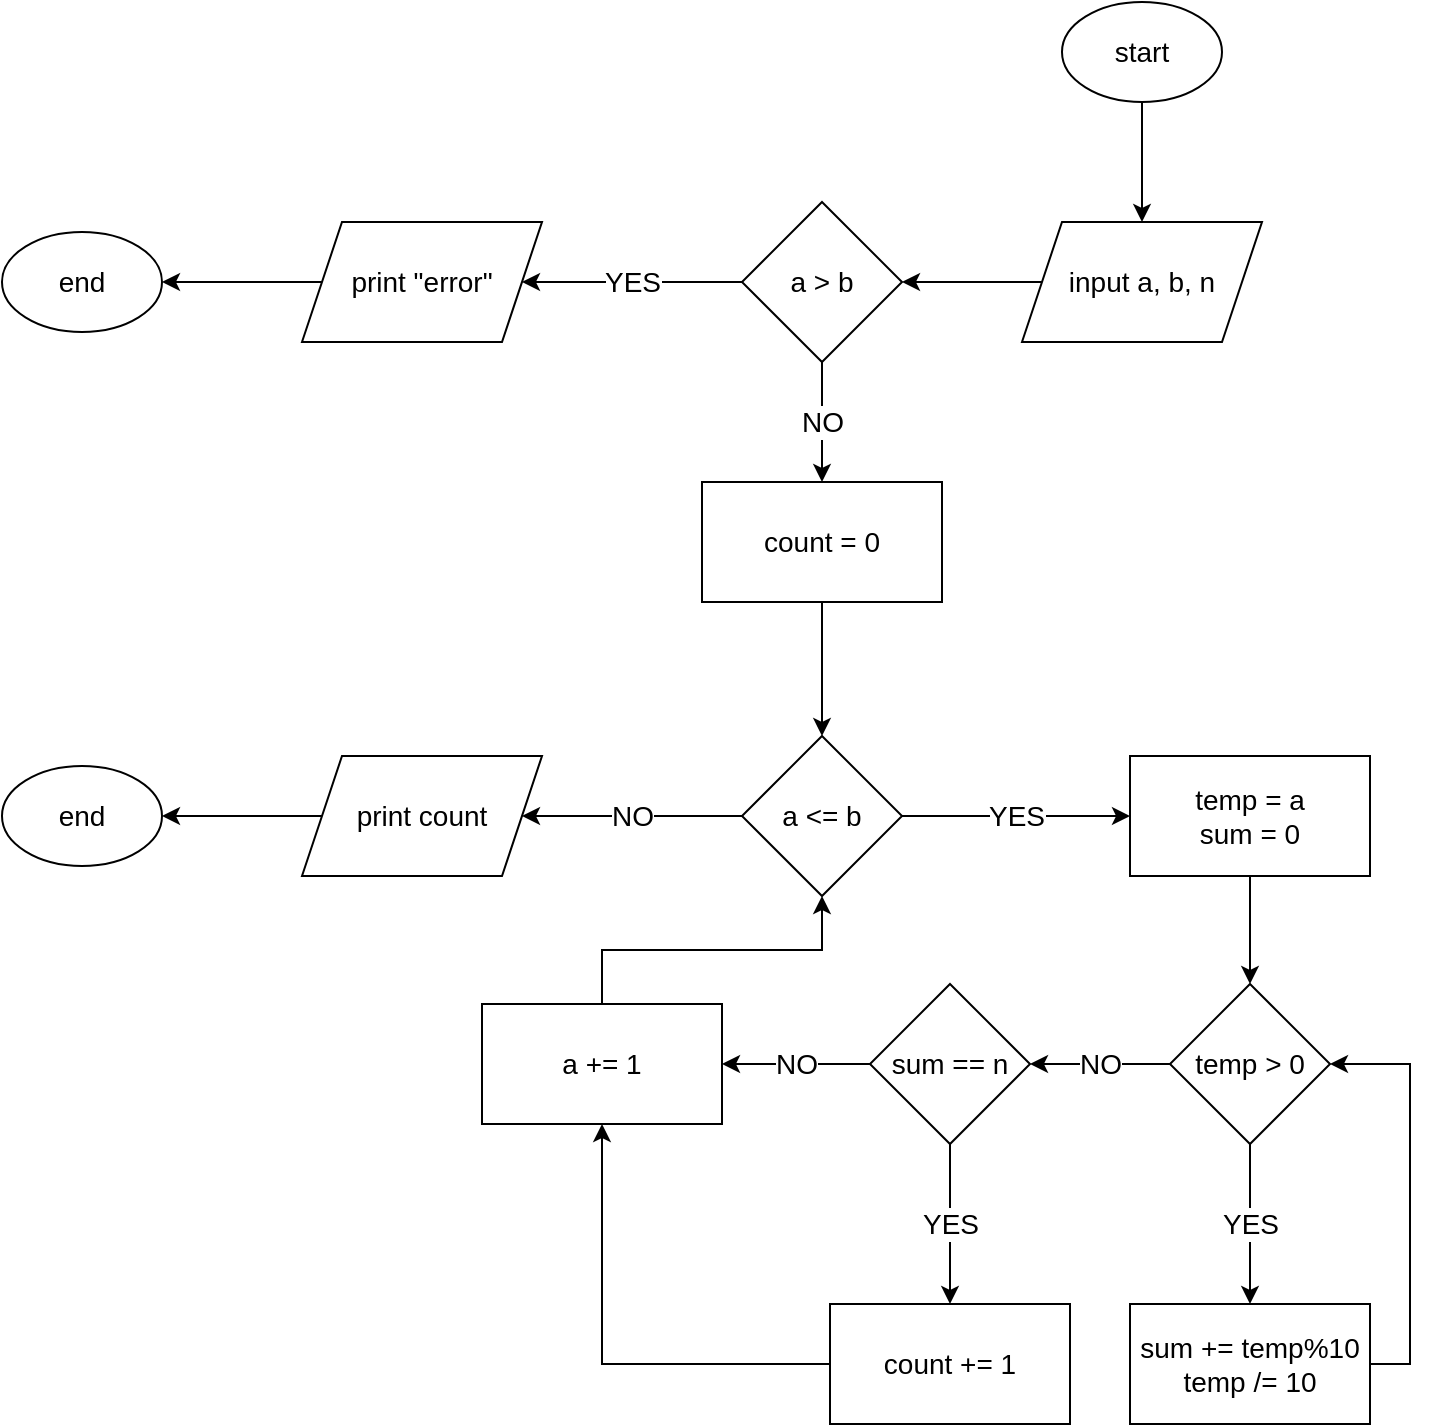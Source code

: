 <mxfile version="20.3.0" type="device"><diagram id="qzhDYE3-TI6KOn_blapx" name="Page-1"><mxGraphModel dx="1038" dy="579" grid="1" gridSize="10" guides="1" tooltips="1" connect="1" arrows="1" fold="1" page="1" pageScale="1" pageWidth="1200" pageHeight="1100" math="0" shadow="0"><root><mxCell id="0"/><mxCell id="1" parent="0"/><mxCell id="tqcAW36PwdrzYbxMrujB-3" style="edgeStyle=orthogonalEdgeStyle;rounded=0;orthogonalLoop=1;jettySize=auto;html=1;exitX=0.5;exitY=1;exitDx=0;exitDy=0;entryX=0.5;entryY=0;entryDx=0;entryDy=0;fontSize=14;" edge="1" parent="1" source="tqcAW36PwdrzYbxMrujB-1" target="tqcAW36PwdrzYbxMrujB-2"><mxGeometry relative="1" as="geometry"/></mxCell><mxCell id="tqcAW36PwdrzYbxMrujB-1" value="&lt;font style=&quot;font-size: 14px;&quot;&gt;start&lt;/font&gt;" style="ellipse;whiteSpace=wrap;html=1;" vertex="1" parent="1"><mxGeometry x="580" y="50" width="80" height="50" as="geometry"/></mxCell><mxCell id="tqcAW36PwdrzYbxMrujB-5" style="edgeStyle=orthogonalEdgeStyle;rounded=0;orthogonalLoop=1;jettySize=auto;html=1;exitX=0;exitY=0.5;exitDx=0;exitDy=0;entryX=1;entryY=0.5;entryDx=0;entryDy=0;fontSize=14;" edge="1" parent="1" source="tqcAW36PwdrzYbxMrujB-2" target="tqcAW36PwdrzYbxMrujB-4"><mxGeometry relative="1" as="geometry"/></mxCell><mxCell id="tqcAW36PwdrzYbxMrujB-2" value="input a, b, n" style="shape=parallelogram;perimeter=parallelogramPerimeter;whiteSpace=wrap;html=1;fixedSize=1;fontSize=14;" vertex="1" parent="1"><mxGeometry x="560" y="160" width="120" height="60" as="geometry"/></mxCell><mxCell id="tqcAW36PwdrzYbxMrujB-4" value="a &amp;gt; b" style="rhombus;whiteSpace=wrap;html=1;fontSize=14;" vertex="1" parent="1"><mxGeometry x="420" y="150" width="80" height="80" as="geometry"/></mxCell><mxCell id="tqcAW36PwdrzYbxMrujB-6" value="" style="endArrow=classic;html=1;rounded=0;fontSize=14;exitX=0;exitY=0.5;exitDx=0;exitDy=0;" edge="1" parent="1" source="tqcAW36PwdrzYbxMrujB-4" target="tqcAW36PwdrzYbxMrujB-8"><mxGeometry relative="1" as="geometry"><mxPoint x="400" y="270" as="sourcePoint"/><mxPoint x="330" y="190" as="targetPoint"/></mxGeometry></mxCell><mxCell id="tqcAW36PwdrzYbxMrujB-7" value="YES" style="edgeLabel;resizable=0;html=1;align=center;verticalAlign=middle;fontSize=14;" connectable="0" vertex="1" parent="tqcAW36PwdrzYbxMrujB-6"><mxGeometry relative="1" as="geometry"/></mxCell><mxCell id="tqcAW36PwdrzYbxMrujB-10" style="edgeStyle=orthogonalEdgeStyle;rounded=0;orthogonalLoop=1;jettySize=auto;html=1;exitX=0;exitY=0.5;exitDx=0;exitDy=0;fontSize=14;" edge="1" parent="1" source="tqcAW36PwdrzYbxMrujB-8" target="tqcAW36PwdrzYbxMrujB-9"><mxGeometry relative="1" as="geometry"/></mxCell><mxCell id="tqcAW36PwdrzYbxMrujB-8" value="print &quot;error&quot;" style="shape=parallelogram;perimeter=parallelogramPerimeter;whiteSpace=wrap;html=1;fixedSize=1;fontSize=14;" vertex="1" parent="1"><mxGeometry x="200" y="160" width="120" height="60" as="geometry"/></mxCell><mxCell id="tqcAW36PwdrzYbxMrujB-9" value="&lt;font style=&quot;font-size: 14px;&quot;&gt;end&lt;/font&gt;" style="ellipse;whiteSpace=wrap;html=1;" vertex="1" parent="1"><mxGeometry x="50" y="165" width="80" height="50" as="geometry"/></mxCell><mxCell id="tqcAW36PwdrzYbxMrujB-11" value="" style="endArrow=classic;html=1;rounded=0;fontSize=14;exitX=0.5;exitY=1;exitDx=0;exitDy=0;entryX=0.5;entryY=0;entryDx=0;entryDy=0;" edge="1" parent="1" source="tqcAW36PwdrzYbxMrujB-4" target="tqcAW36PwdrzYbxMrujB-13"><mxGeometry relative="1" as="geometry"><mxPoint x="450" y="260" as="sourcePoint"/><mxPoint x="460" y="320" as="targetPoint"/></mxGeometry></mxCell><mxCell id="tqcAW36PwdrzYbxMrujB-12" value="NO" style="edgeLabel;resizable=0;html=1;align=center;verticalAlign=middle;fontSize=14;" connectable="0" vertex="1" parent="tqcAW36PwdrzYbxMrujB-11"><mxGeometry relative="1" as="geometry"/></mxCell><mxCell id="tqcAW36PwdrzYbxMrujB-15" style="edgeStyle=orthogonalEdgeStyle;rounded=0;orthogonalLoop=1;jettySize=auto;html=1;exitX=0.5;exitY=1;exitDx=0;exitDy=0;entryX=0.5;entryY=0;entryDx=0;entryDy=0;fontSize=14;" edge="1" parent="1" source="tqcAW36PwdrzYbxMrujB-13" target="tqcAW36PwdrzYbxMrujB-14"><mxGeometry relative="1" as="geometry"/></mxCell><mxCell id="tqcAW36PwdrzYbxMrujB-13" value="count = 0" style="rounded=0;whiteSpace=wrap;html=1;fontSize=14;" vertex="1" parent="1"><mxGeometry x="400" y="290" width="120" height="60" as="geometry"/></mxCell><mxCell id="tqcAW36PwdrzYbxMrujB-14" value="a &amp;lt;= b" style="rhombus;whiteSpace=wrap;html=1;fontSize=14;" vertex="1" parent="1"><mxGeometry x="420" y="417" width="80" height="80" as="geometry"/></mxCell><mxCell id="tqcAW36PwdrzYbxMrujB-16" value="" style="endArrow=classic;html=1;rounded=0;fontSize=14;exitX=1;exitY=0.5;exitDx=0;exitDy=0;entryX=0;entryY=0.5;entryDx=0;entryDy=0;" edge="1" parent="1" source="tqcAW36PwdrzYbxMrujB-14" target="tqcAW36PwdrzYbxMrujB-23"><mxGeometry relative="1" as="geometry"><mxPoint x="484" y="457" as="sourcePoint"/><mxPoint x="574" y="457" as="targetPoint"/></mxGeometry></mxCell><mxCell id="tqcAW36PwdrzYbxMrujB-17" value="YES" style="edgeLabel;resizable=0;html=1;align=center;verticalAlign=middle;fontSize=14;" connectable="0" vertex="1" parent="tqcAW36PwdrzYbxMrujB-16"><mxGeometry relative="1" as="geometry"/></mxCell><mxCell id="tqcAW36PwdrzYbxMrujB-18" value="" style="endArrow=classic;html=1;rounded=0;fontSize=14;exitX=0;exitY=0.5;exitDx=0;exitDy=0;entryX=1;entryY=0.5;entryDx=0;entryDy=0;" edge="1" parent="1" source="tqcAW36PwdrzYbxMrujB-14" target="tqcAW36PwdrzYbxMrujB-20"><mxGeometry relative="1" as="geometry"><mxPoint x="300" y="337" as="sourcePoint"/><mxPoint x="320" y="457" as="targetPoint"/></mxGeometry></mxCell><mxCell id="tqcAW36PwdrzYbxMrujB-19" value="NO" style="edgeLabel;resizable=0;html=1;align=center;verticalAlign=middle;fontSize=14;" connectable="0" vertex="1" parent="tqcAW36PwdrzYbxMrujB-18"><mxGeometry relative="1" as="geometry"/></mxCell><mxCell id="tqcAW36PwdrzYbxMrujB-22" style="edgeStyle=orthogonalEdgeStyle;rounded=0;orthogonalLoop=1;jettySize=auto;html=1;exitX=0;exitY=0.5;exitDx=0;exitDy=0;entryX=1;entryY=0.5;entryDx=0;entryDy=0;fontSize=14;" edge="1" parent="1" source="tqcAW36PwdrzYbxMrujB-20" target="tqcAW36PwdrzYbxMrujB-21"><mxGeometry relative="1" as="geometry"/></mxCell><mxCell id="tqcAW36PwdrzYbxMrujB-20" value="print count" style="shape=parallelogram;perimeter=parallelogramPerimeter;whiteSpace=wrap;html=1;fixedSize=1;fontSize=14;" vertex="1" parent="1"><mxGeometry x="200" y="427" width="120" height="60" as="geometry"/></mxCell><mxCell id="tqcAW36PwdrzYbxMrujB-21" value="&lt;font style=&quot;font-size: 14px;&quot;&gt;end&lt;/font&gt;" style="ellipse;whiteSpace=wrap;html=1;" vertex="1" parent="1"><mxGeometry x="50" y="432" width="80" height="50" as="geometry"/></mxCell><mxCell id="tqcAW36PwdrzYbxMrujB-25" style="edgeStyle=orthogonalEdgeStyle;rounded=0;orthogonalLoop=1;jettySize=auto;html=1;exitX=0.5;exitY=1;exitDx=0;exitDy=0;entryX=0.5;entryY=0;entryDx=0;entryDy=0;fontSize=14;" edge="1" parent="1" source="tqcAW36PwdrzYbxMrujB-23" target="tqcAW36PwdrzYbxMrujB-24"><mxGeometry relative="1" as="geometry"/></mxCell><mxCell id="tqcAW36PwdrzYbxMrujB-23" value="temp = a&lt;br&gt;sum = 0" style="rounded=0;whiteSpace=wrap;html=1;fontSize=14;" vertex="1" parent="1"><mxGeometry x="614" y="427" width="120" height="60" as="geometry"/></mxCell><mxCell id="tqcAW36PwdrzYbxMrujB-24" value="temp &amp;gt; 0" style="rhombus;whiteSpace=wrap;html=1;fontSize=14;" vertex="1" parent="1"><mxGeometry x="634" y="541" width="80" height="80" as="geometry"/></mxCell><mxCell id="tqcAW36PwdrzYbxMrujB-26" value="" style="endArrow=classic;html=1;rounded=0;fontSize=14;exitX=0.5;exitY=1;exitDx=0;exitDy=0;entryX=0.5;entryY=0;entryDx=0;entryDy=0;" edge="1" parent="1" source="tqcAW36PwdrzYbxMrujB-24" target="tqcAW36PwdrzYbxMrujB-28"><mxGeometry relative="1" as="geometry"><mxPoint x="464" y="551" as="sourcePoint"/><mxPoint x="674" y="701" as="targetPoint"/></mxGeometry></mxCell><mxCell id="tqcAW36PwdrzYbxMrujB-27" value="YES" style="edgeLabel;resizable=0;html=1;align=center;verticalAlign=middle;fontSize=14;" connectable="0" vertex="1" parent="tqcAW36PwdrzYbxMrujB-26"><mxGeometry relative="1" as="geometry"/></mxCell><mxCell id="tqcAW36PwdrzYbxMrujB-29" style="edgeStyle=orthogonalEdgeStyle;rounded=0;orthogonalLoop=1;jettySize=auto;html=1;exitX=1;exitY=0.5;exitDx=0;exitDy=0;entryX=1;entryY=0.5;entryDx=0;entryDy=0;fontSize=14;" edge="1" parent="1" source="tqcAW36PwdrzYbxMrujB-28" target="tqcAW36PwdrzYbxMrujB-24"><mxGeometry relative="1" as="geometry"/></mxCell><mxCell id="tqcAW36PwdrzYbxMrujB-28" value="sum += temp%10&lt;br&gt;temp /= 10" style="rounded=0;whiteSpace=wrap;html=1;fontSize=14;" vertex="1" parent="1"><mxGeometry x="614" y="701" width="120" height="60" as="geometry"/></mxCell><mxCell id="tqcAW36PwdrzYbxMrujB-30" value="" style="endArrow=classic;html=1;rounded=0;fontSize=14;exitX=0;exitY=0.5;exitDx=0;exitDy=0;entryX=1;entryY=0.5;entryDx=0;entryDy=0;" edge="1" parent="1" source="tqcAW36PwdrzYbxMrujB-24" target="tqcAW36PwdrzYbxMrujB-32"><mxGeometry relative="1" as="geometry"><mxPoint x="614" y="580.5" as="sourcePoint"/><mxPoint x="544" y="581" as="targetPoint"/></mxGeometry></mxCell><mxCell id="tqcAW36PwdrzYbxMrujB-31" value="NO" style="edgeLabel;resizable=0;html=1;align=center;verticalAlign=middle;fontSize=14;" connectable="0" vertex="1" parent="tqcAW36PwdrzYbxMrujB-30"><mxGeometry relative="1" as="geometry"/></mxCell><mxCell id="tqcAW36PwdrzYbxMrujB-32" value="sum == n" style="rhombus;whiteSpace=wrap;html=1;fontSize=14;" vertex="1" parent="1"><mxGeometry x="484" y="541" width="80" height="80" as="geometry"/></mxCell><mxCell id="tqcAW36PwdrzYbxMrujB-33" value="" style="endArrow=classic;html=1;rounded=0;fontSize=14;exitX=0;exitY=0.5;exitDx=0;exitDy=0;entryX=1;entryY=0.5;entryDx=0;entryDy=0;" edge="1" parent="1" source="tqcAW36PwdrzYbxMrujB-32" target="tqcAW36PwdrzYbxMrujB-39"><mxGeometry relative="1" as="geometry"><mxPoint x="660" y="591" as="sourcePoint"/><mxPoint x="590" y="591" as="targetPoint"/><Array as="points"><mxPoint x="460" y="581"/></Array></mxGeometry></mxCell><mxCell id="tqcAW36PwdrzYbxMrujB-34" value="NO" style="edgeLabel;resizable=0;html=1;align=center;verticalAlign=middle;fontSize=14;" connectable="0" vertex="1" parent="tqcAW36PwdrzYbxMrujB-33"><mxGeometry relative="1" as="geometry"/></mxCell><mxCell id="tqcAW36PwdrzYbxMrujB-35" value="" style="endArrow=classic;html=1;rounded=0;fontSize=14;exitX=0.5;exitY=1;exitDx=0;exitDy=0;entryX=0.5;entryY=0;entryDx=0;entryDy=0;" edge="1" parent="1" source="tqcAW36PwdrzYbxMrujB-32" target="tqcAW36PwdrzYbxMrujB-37"><mxGeometry relative="1" as="geometry"><mxPoint x="404" y="691" as="sourcePoint"/><mxPoint x="524" y="681" as="targetPoint"/></mxGeometry></mxCell><mxCell id="tqcAW36PwdrzYbxMrujB-36" value="YES" style="edgeLabel;resizable=0;html=1;align=center;verticalAlign=middle;fontSize=14;" connectable="0" vertex="1" parent="tqcAW36PwdrzYbxMrujB-35"><mxGeometry relative="1" as="geometry"/></mxCell><mxCell id="tqcAW36PwdrzYbxMrujB-40" style="edgeStyle=orthogonalEdgeStyle;rounded=0;orthogonalLoop=1;jettySize=auto;html=1;exitX=0;exitY=0.5;exitDx=0;exitDy=0;entryX=0.5;entryY=1;entryDx=0;entryDy=0;fontSize=14;" edge="1" parent="1" source="tqcAW36PwdrzYbxMrujB-37" target="tqcAW36PwdrzYbxMrujB-39"><mxGeometry relative="1" as="geometry"/></mxCell><mxCell id="tqcAW36PwdrzYbxMrujB-37" value="count += 1" style="rounded=0;whiteSpace=wrap;html=1;fontSize=14;" vertex="1" parent="1"><mxGeometry x="464" y="701" width="120" height="60" as="geometry"/></mxCell><mxCell id="tqcAW36PwdrzYbxMrujB-41" style="edgeStyle=orthogonalEdgeStyle;rounded=0;orthogonalLoop=1;jettySize=auto;html=1;exitX=0.5;exitY=0;exitDx=0;exitDy=0;entryX=0.5;entryY=1;entryDx=0;entryDy=0;fontSize=14;" edge="1" parent="1" source="tqcAW36PwdrzYbxMrujB-39" target="tqcAW36PwdrzYbxMrujB-14"><mxGeometry relative="1" as="geometry"/></mxCell><mxCell id="tqcAW36PwdrzYbxMrujB-39" value="a += 1" style="rounded=0;whiteSpace=wrap;html=1;fontSize=14;" vertex="1" parent="1"><mxGeometry x="290" y="551" width="120" height="60" as="geometry"/></mxCell></root></mxGraphModel></diagram></mxfile>